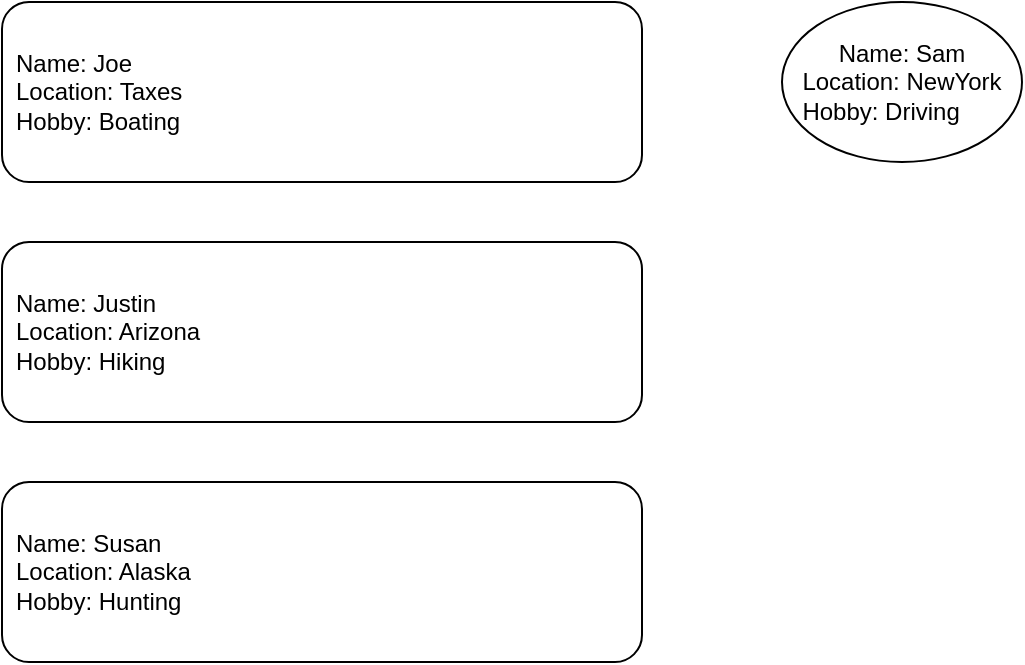 <mxfile>
    <diagram id="TINdIjQub0dSZbnbTmQA" name="Page-1">
        <mxGraphModel dx="808" dy="467" grid="1" gridSize="10" guides="1" tooltips="1" connect="1" arrows="1" fold="1" page="1" pageScale="1" pageWidth="850" pageHeight="1100" background="#ffffff" math="0" shadow="0">
            <root>
                <mxCell id="0"/>
                <mxCell id="1" parent="0"/>
                <object label="Name: %name%&lt;br&gt;Location: %location%&lt;br&gt;&lt;div style=&quot;&quot;&gt;&lt;span style=&quot;background-color: initial;&quot;&gt;Hobby: %hobby%&lt;/span&gt;&lt;/div&gt;" name="Joe" location="Taxes" hobby="Boating" extra="Cars" placeholders="1" node_id="2" pet="Cat" id="2">
                    <mxCell style="rounded=1;whiteSpace=wrap;html=1;align=left;spacingLeft=5;" parent="1" vertex="1">
                        <mxGeometry x="40" y="40" width="320" height="90" as="geometry"/>
                    </mxCell>
                </object>
                <object label="Name: %name%&lt;br&gt;Location: %location%&lt;br&gt;&lt;div style=&quot;&quot;&gt;&lt;span style=&quot;background-color: initial;&quot;&gt;Hobby: %hobby%&lt;/span&gt;&lt;/div&gt;" name="Justin" location="Arizona" hobby="Hiking" extra="Biking" placeholders="1" node_id="3" pet="Dog" id="3">
                    <mxCell style="rounded=1;whiteSpace=wrap;html=1;align=left;spacingLeft=5;" parent="1" vertex="1">
                        <mxGeometry x="40" y="160" width="320" height="90" as="geometry"/>
                    </mxCell>
                </object>
                <object label="Name: %name%&lt;br&gt;Location: %location%&lt;br&gt;&lt;div style=&quot;&quot;&gt;&lt;span style=&quot;background-color: initial;&quot;&gt;Hobby: %hobby%&lt;/span&gt;&lt;/div&gt;" name="Susan" location="Alaska" hobby="Hunting" extra="Fishing" placeholders="1" node_id="4" pet="Goat" id="4">
                    <mxCell style="rounded=1;whiteSpace=wrap;html=1;align=left;spacingLeft=5;" parent="1" vertex="1">
                        <mxGeometry x="40" y="280" width="320" height="90" as="geometry"/>
                    </mxCell>
                </object>
                <object label="&lt;span style=&quot;text-align: left;&quot;&gt;Name: %name%&lt;/span&gt;&lt;br style=&quot;border-color: var(--border-color); text-align: left;&quot;&gt;&lt;span style=&quot;text-align: left;&quot;&gt;Location: %location%&lt;/span&gt;&lt;br style=&quot;border-color: var(--border-color); text-align: left;&quot;&gt;&lt;div style=&quot;border-color: var(--border-color); text-align: left;&quot;&gt;&lt;span style=&quot;border-color: var(--border-color); background-color: initial;&quot;&gt;Hobby: %hobby%&lt;/span&gt;&lt;/div&gt;" placeholders="1" node_id="5" name="Sam" location="NewYork" hobby="Driving" extra="Eating" pet="GoldFish" id="5">
                    <mxCell style="ellipse;whiteSpace=wrap;html=1;" parent="1" vertex="1">
                        <mxGeometry x="430" y="40" width="120" height="80" as="geometry"/>
                    </mxCell>
                </object>
            </root>
        </mxGraphModel>
    </diagram>
</mxfile>